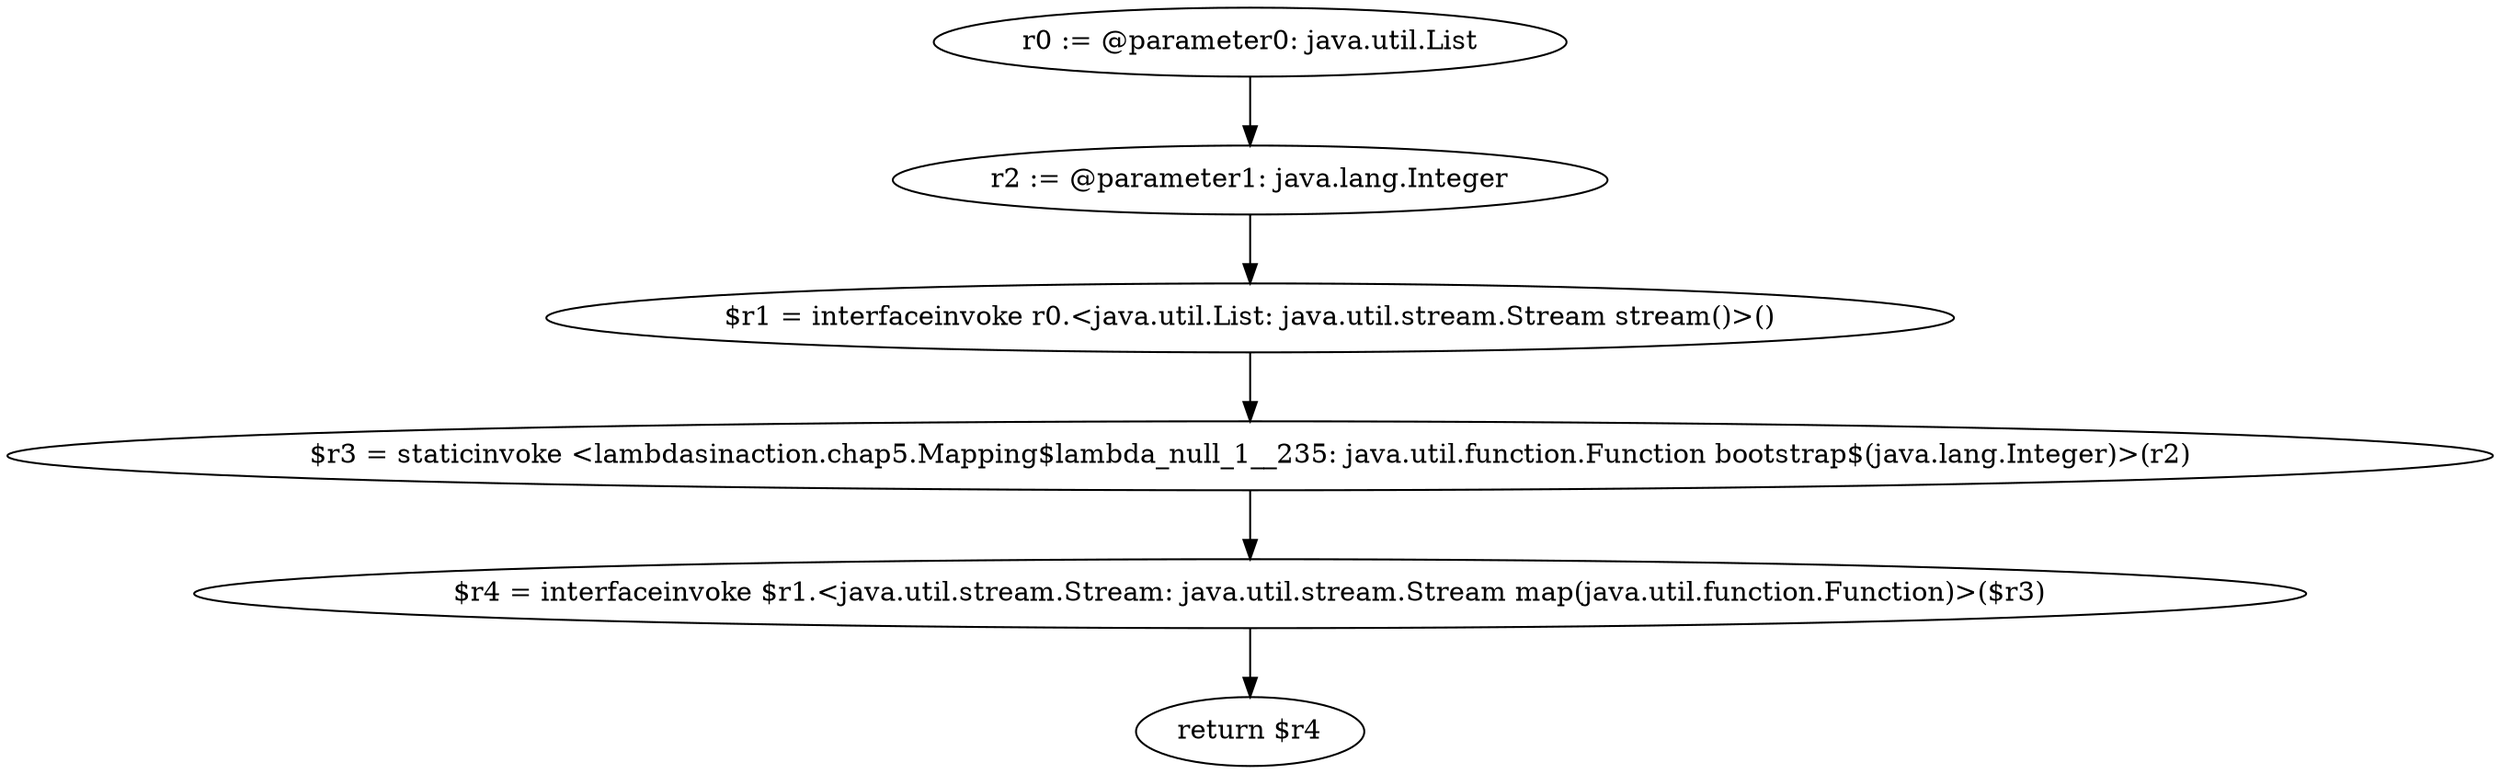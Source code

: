 digraph "unitGraph" {
    "r0 := @parameter0: java.util.List"
    "r2 := @parameter1: java.lang.Integer"
    "$r1 = interfaceinvoke r0.<java.util.List: java.util.stream.Stream stream()>()"
    "$r3 = staticinvoke <lambdasinaction.chap5.Mapping$lambda_null_1__235: java.util.function.Function bootstrap$(java.lang.Integer)>(r2)"
    "$r4 = interfaceinvoke $r1.<java.util.stream.Stream: java.util.stream.Stream map(java.util.function.Function)>($r3)"
    "return $r4"
    "r0 := @parameter0: java.util.List"->"r2 := @parameter1: java.lang.Integer";
    "r2 := @parameter1: java.lang.Integer"->"$r1 = interfaceinvoke r0.<java.util.List: java.util.stream.Stream stream()>()";
    "$r1 = interfaceinvoke r0.<java.util.List: java.util.stream.Stream stream()>()"->"$r3 = staticinvoke <lambdasinaction.chap5.Mapping$lambda_null_1__235: java.util.function.Function bootstrap$(java.lang.Integer)>(r2)";
    "$r3 = staticinvoke <lambdasinaction.chap5.Mapping$lambda_null_1__235: java.util.function.Function bootstrap$(java.lang.Integer)>(r2)"->"$r4 = interfaceinvoke $r1.<java.util.stream.Stream: java.util.stream.Stream map(java.util.function.Function)>($r3)";
    "$r4 = interfaceinvoke $r1.<java.util.stream.Stream: java.util.stream.Stream map(java.util.function.Function)>($r3)"->"return $r4";
}
